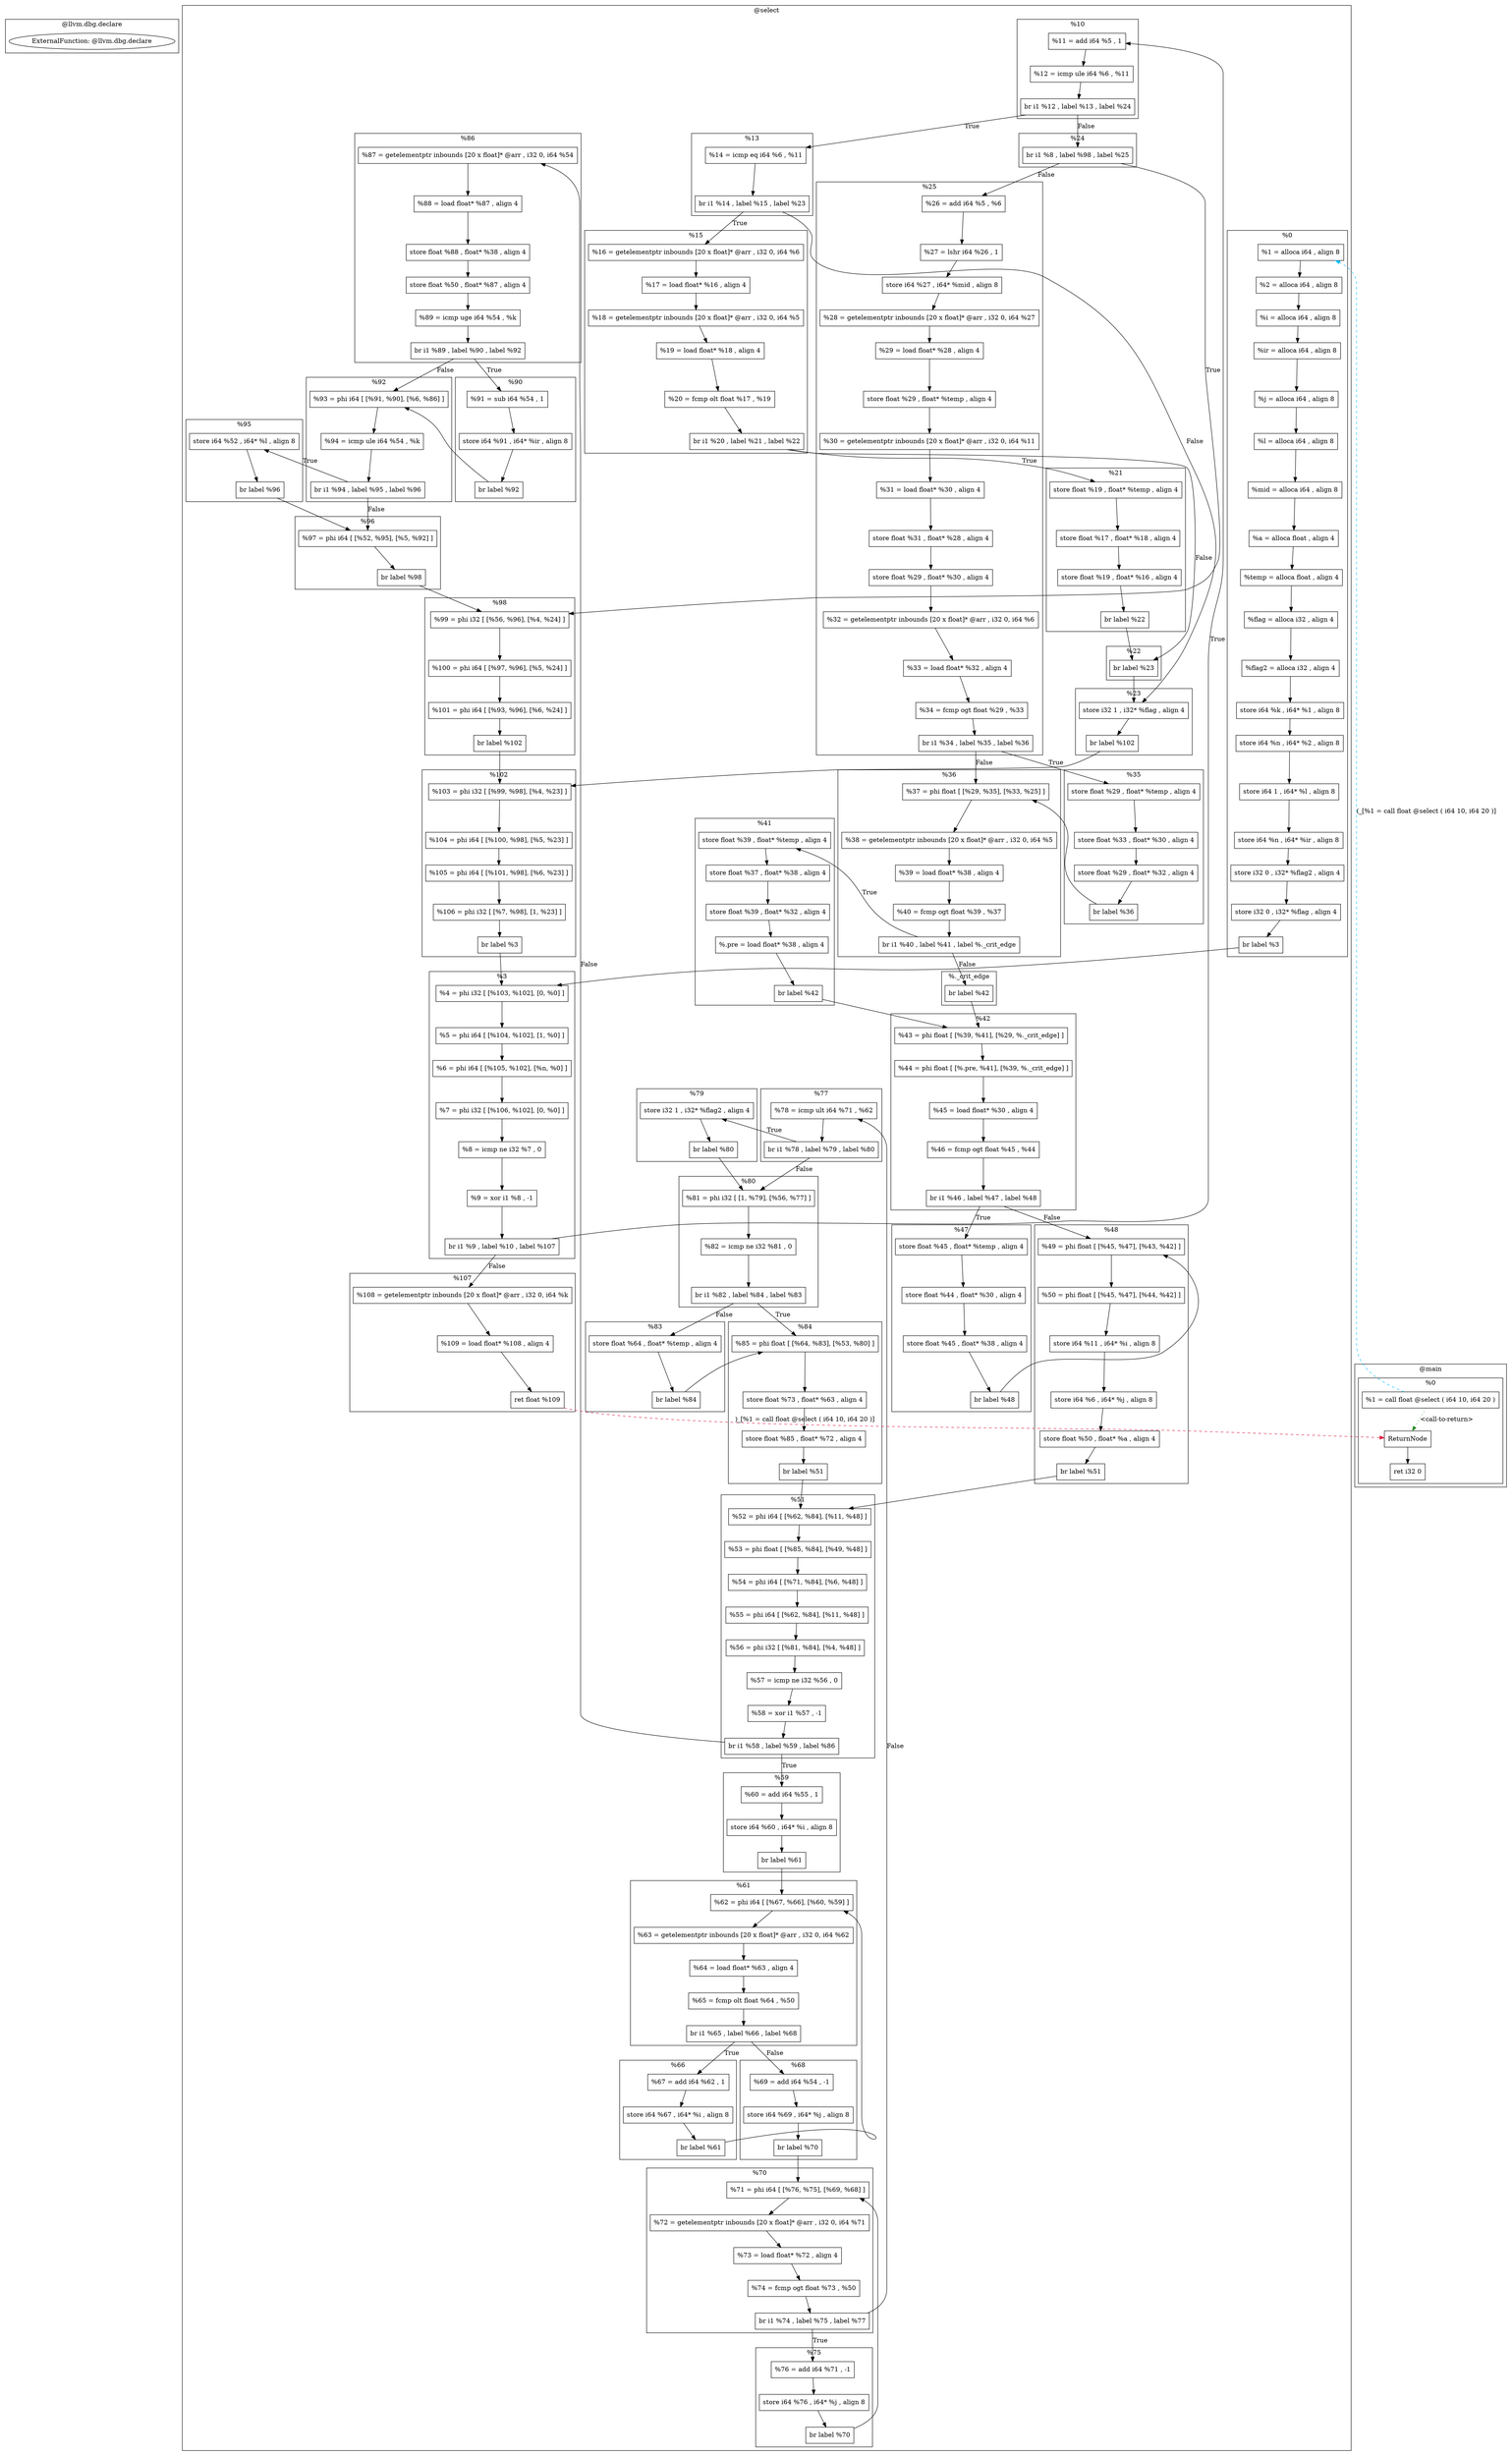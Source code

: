 digraph {
    subgraph cluster_233 {
        graph [label="@llvm.dbg.declare"];
        233 [label="ExternalFunction: @llvm.dbg.declare"];
    }
    subgraph cluster_23 {
        graph [label="@select"];
        subgraph cluster_26 {
            graph [label="%0"];
            28 [label="%1 = alloca i64 , align 8"
               ,shape=box];
            29 [label="%2 = alloca i64 , align 8"
               ,shape=box];
            30 [label="%i = alloca i64 , align 8"
               ,shape=box];
            31 [label="%ir = alloca i64 , align 8"
               ,shape=box];
            32 [label="%j = alloca i64 , align 8"
               ,shape=box];
            33 [label="%l = alloca i64 , align 8"
               ,shape=box];
            34 [label="%mid = alloca i64 , align 8"
               ,shape=box];
            35 [label="%a = alloca float , align 4"
               ,shape=box];
            36 [label="%temp = alloca float , align 4"
               ,shape=box];
            37 [label="%flag = alloca i32 , align 4"
               ,shape=box];
            38 [label="%flag2 = alloca i32 , align 4"
               ,shape=box];
            39 [label="store i64 %k , i64* %1 , align 8"
               ,shape=box];
            40 [label="store i64 %n , i64* %2 , align 8"
               ,shape=box];
            42 [label="store i64 1 , i64* %l , align 8"
               ,shape=box];
            43 [label="store i64 %n , i64* %ir , align 8"
               ,shape=box];
            45 [label="store i32 0 , i32* %flag2 , align 4"
               ,shape=box];
            46 [label="store i32 0 , i32* %flag , align 4"
               ,shape=box];
            47 [label="br label %3"
               ,shape=box];
        }
        subgraph cluster_48 {
            graph [label="%3"];
            49 [label="%4 = phi i32 [ [%103, %102], [0, %0] ]"
               ,shape=box];
            50 [label="%5 = phi i64 [ [%104, %102], [1, %0] ]"
               ,shape=box];
            51 [label="%6 = phi i64 [ [%105, %102], [%n, %0] ]"
               ,shape=box];
            52 [label="%7 = phi i32 [ [%106, %102], [0, %0] ]"
               ,shape=box];
            53 [label="%8 = icmp ne i32 %7 , 0"
               ,shape=box];
            55 [label="%9 = xor i1 %8 , -1"
               ,shape=box];
            56 [label="br i1 %9 , label %10 , label %107"
               ,shape=box];
        }
        subgraph cluster_57 {
            graph [label="%10"];
            58 [label="%11 = add i64 %5 , 1"
               ,shape=box];
            59 [label="%12 = icmp ule i64 %6 , %11"
               ,shape=box];
            60 [label="br i1 %12 , label %13 , label %24"
               ,shape=box];
        }
        subgraph cluster_61 {
            graph [label="%13"];
            62 [label="%14 = icmp eq i64 %6 , %11"
               ,shape=box];
            63 [label="br i1 %14 , label %15 , label %23"
               ,shape=box];
        }
        subgraph cluster_64 {
            graph [label="%15"];
            65 [label="%16 = getelementptr inbounds [20 x float]* @arr , i32 0, i64 %6"
               ,shape=box];
            66 [label="%17 = load float* %16 , align 4"
               ,shape=box];
            67 [label="%18 = getelementptr inbounds [20 x float]* @arr , i32 0, i64 %5"
               ,shape=box];
            68 [label="%19 = load float* %18 , align 4"
               ,shape=box];
            69 [label="%20 = fcmp olt float %17 , %19"
               ,shape=box];
            70 [label="br i1 %20 , label %21 , label %22"
               ,shape=box];
        }
        subgraph cluster_71 {
            graph [label="%21"];
            72 [label="store float %19 , float* %temp , align 4"
               ,shape=box];
            73 [label="store float %17 , float* %18 , align 4"
               ,shape=box];
            74 [label="store float %19 , float* %16 , align 4"
               ,shape=box];
            75 [label="br label %22"
               ,shape=box];
        }
        subgraph cluster_76 {
            graph [label="%22"];
            77 [label="br label %23"
               ,shape=box];
        }
        subgraph cluster_78 {
            graph [label="%23"];
            79 [label="store i32 1 , i32* %flag , align 4"
               ,shape=box];
            80 [label="br label %102"
               ,shape=box];
        }
        subgraph cluster_81 {
            graph [label="%24"];
            82 [label="br i1 %8 , label %98 , label %25"
               ,shape=box];
        }
        subgraph cluster_83 {
            graph [label="%25"];
            84 [label="%26 = add i64 %5 , %6"
               ,shape=box];
            85 [label="%27 = lshr i64 %26 , 1"
               ,shape=box];
            86 [label="store i64 %27 , i64* %mid , align 8"
               ,shape=box];
            87 [label="%28 = getelementptr inbounds [20 x float]* @arr , i32 0, i64 %27"
               ,shape=box];
            88 [label="%29 = load float* %28 , align 4"
               ,shape=box];
            89 [label="store float %29 , float* %temp , align 4"
               ,shape=box];
            90 [label="%30 = getelementptr inbounds [20 x float]* @arr , i32 0, i64 %11"
               ,shape=box];
            91 [label="%31 = load float* %30 , align 4"
               ,shape=box];
            92 [label="store float %31 , float* %28 , align 4"
               ,shape=box];
            93 [label="store float %29 , float* %30 , align 4"
               ,shape=box];
            94 [label="%32 = getelementptr inbounds [20 x float]* @arr , i32 0, i64 %6"
               ,shape=box];
            95 [label="%33 = load float* %32 , align 4"
               ,shape=box];
            96 [label="%34 = fcmp ogt float %29 , %33"
               ,shape=box];
            97 [label="br i1 %34 , label %35 , label %36"
               ,shape=box];
        }
        subgraph cluster_98 {
            graph [label="%35"];
            99 [label="store float %29 , float* %temp , align 4"
               ,shape=box];
            100 [label="store float %33 , float* %30 , align 4"
                ,shape=box];
            101 [label="store float %29 , float* %32 , align 4"
                ,shape=box];
            102 [label="br label %36"
                ,shape=box];
        }
        subgraph cluster_103 {
            graph [label="%36"];
            104 [label="%37 = phi float [ [%29, %35], [%33, %25] ]"
                ,shape=box];
            105 [label="%38 = getelementptr inbounds [20 x float]* @arr , i32 0, i64 %5"
                ,shape=box];
            106 [label="%39 = load float* %38 , align 4"
                ,shape=box];
            107 [label="%40 = fcmp ogt float %39 , %37"
                ,shape=box];
            108 [label="br i1 %40 , label %41 , label %._crit_edge"
                ,shape=box];
        }
        subgraph cluster_109 {
            graph [label="%._crit_edge"];
            110 [label="br label %42"
                ,shape=box];
        }
        subgraph cluster_111 {
            graph [label="%41"];
            112 [label="store float %39 , float* %temp , align 4"
                ,shape=box];
            113 [label="store float %37 , float* %38 , align 4"
                ,shape=box];
            114 [label="store float %39 , float* %32 , align 4"
                ,shape=box];
            115 [label="%.pre = load float* %38 , align 4"
                ,shape=box];
            116 [label="br label %42"
                ,shape=box];
        }
        subgraph cluster_117 {
            graph [label="%42"];
            118 [label="%43 = phi float [ [%39, %41], [%29, %._crit_edge] ]"
                ,shape=box];
            119 [label="%44 = phi float [ [%.pre, %41], [%39, %._crit_edge] ]"
                ,shape=box];
            120 [label="%45 = load float* %30 , align 4"
                ,shape=box];
            121 [label="%46 = fcmp ogt float %45 , %44"
                ,shape=box];
            122 [label="br i1 %46 , label %47 , label %48"
                ,shape=box];
        }
        subgraph cluster_123 {
            graph [label="%47"];
            124 [label="store float %45 , float* %temp , align 4"
                ,shape=box];
            125 [label="store float %44 , float* %30 , align 4"
                ,shape=box];
            126 [label="store float %45 , float* %38 , align 4"
                ,shape=box];
            127 [label="br label %48"
                ,shape=box];
        }
        subgraph cluster_128 {
            graph [label="%48"];
            129 [label="%49 = phi float [ [%45, %47], [%43, %42] ]"
                ,shape=box];
            130 [label="%50 = phi float [ [%45, %47], [%44, %42] ]"
                ,shape=box];
            131 [label="store i64 %11 , i64* %i , align 8"
                ,shape=box];
            132 [label="store i64 %6 , i64* %j , align 8"
                ,shape=box];
            133 [label="store float %50 , float* %a , align 4"
                ,shape=box];
            134 [label="br label %51"
                ,shape=box];
        }
        subgraph cluster_135 {
            graph [label="%51"];
            136 [label="%52 = phi i64 [ [%62, %84], [%11, %48] ]"
                ,shape=box];
            137 [label="%53 = phi float [ [%85, %84], [%49, %48] ]"
                ,shape=box];
            138 [label="%54 = phi i64 [ [%71, %84], [%6, %48] ]"
                ,shape=box];
            139 [label="%55 = phi i64 [ [%62, %84], [%11, %48] ]"
                ,shape=box];
            140 [label="%56 = phi i32 [ [%81, %84], [%4, %48] ]"
                ,shape=box];
            141 [label="%57 = icmp ne i32 %56 , 0"
                ,shape=box];
            142 [label="%58 = xor i1 %57 , -1"
                ,shape=box];
            143 [label="br i1 %58 , label %59 , label %86"
                ,shape=box];
        }
        subgraph cluster_144 {
            graph [label="%59"];
            145 [label="%60 = add i64 %55 , 1"
                ,shape=box];
            146 [label="store i64 %60 , i64* %i , align 8"
                ,shape=box];
            147 [label="br label %61"
                ,shape=box];
        }
        subgraph cluster_148 {
            graph [label="%61"];
            149 [label="%62 = phi i64 [ [%67, %66], [%60, %59] ]"
                ,shape=box];
            150 [label="%63 = getelementptr inbounds [20 x float]* @arr , i32 0, i64 %62"
                ,shape=box];
            151 [label="%64 = load float* %63 , align 4"
                ,shape=box];
            152 [label="%65 = fcmp olt float %64 , %50"
                ,shape=box];
            153 [label="br i1 %65 , label %66 , label %68"
                ,shape=box];
        }
        subgraph cluster_154 {
            graph [label="%66"];
            155 [label="%67 = add i64 %62 , 1"
                ,shape=box];
            156 [label="store i64 %67 , i64* %i , align 8"
                ,shape=box];
            157 [label="br label %61"
                ,shape=box];
        }
        subgraph cluster_158 {
            graph [label="%68"];
            160 [label="%69 = add i64 %54 , -1"
                ,shape=box];
            161 [label="store i64 %69 , i64* %j , align 8"
                ,shape=box];
            162 [label="br label %70"
                ,shape=box];
        }
        subgraph cluster_163 {
            graph [label="%70"];
            164 [label="%71 = phi i64 [ [%76, %75], [%69, %68] ]"
                ,shape=box];
            165 [label="%72 = getelementptr inbounds [20 x float]* @arr , i32 0, i64 %71"
                ,shape=box];
            166 [label="%73 = load float* %72 , align 4"
                ,shape=box];
            167 [label="%74 = fcmp ogt float %73 , %50"
                ,shape=box];
            168 [label="br i1 %74 , label %75 , label %77"
                ,shape=box];
        }
        subgraph cluster_169 {
            graph [label="%75"];
            170 [label="%76 = add i64 %71 , -1"
                ,shape=box];
            171 [label="store i64 %76 , i64* %j , align 8"
                ,shape=box];
            172 [label="br label %70"
                ,shape=box];
        }
        subgraph cluster_173 {
            graph [label="%77"];
            174 [label="%78 = icmp ult i64 %71 , %62"
                ,shape=box];
            175 [label="br i1 %78 , label %79 , label %80"
                ,shape=box];
        }
        subgraph cluster_176 {
            graph [label="%79"];
            177 [label="store i32 1 , i32* %flag2 , align 4"
                ,shape=box];
            178 [label="br label %80"
                ,shape=box];
        }
        subgraph cluster_179 {
            graph [label="%80"];
            180 [label="%81 = phi i32 [ [1, %79], [%56, %77] ]"
                ,shape=box];
            181 [label="%82 = icmp ne i32 %81 , 0"
                ,shape=box];
            182 [label="br i1 %82 , label %84 , label %83"
                ,shape=box];
        }
        subgraph cluster_183 {
            graph [label="%83"];
            184 [label="store float %64 , float* %temp , align 4"
                ,shape=box];
            185 [label="br label %84"
                ,shape=box];
        }
        subgraph cluster_186 {
            graph [label="%84"];
            187 [label="%85 = phi float [ [%64, %83], [%53, %80] ]"
                ,shape=box];
            188 [label="store float %73 , float* %63 , align 4"
                ,shape=box];
            189 [label="store float %85 , float* %72 , align 4"
                ,shape=box];
            190 [label="br label %51"
                ,shape=box];
        }
        subgraph cluster_191 {
            graph [label="%86"];
            192 [label="%87 = getelementptr inbounds [20 x float]* @arr , i32 0, i64 %54"
                ,shape=box];
            193 [label="%88 = load float* %87 , align 4"
                ,shape=box];
            194 [label="store float %88 , float* %38 , align 4"
                ,shape=box];
            195 [label="store float %50 , float* %87 , align 4"
                ,shape=box];
            196 [label="%89 = icmp uge i64 %54 , %k"
                ,shape=box];
            197 [label="br i1 %89 , label %90 , label %92"
                ,shape=box];
        }
        subgraph cluster_198 {
            graph [label="%90"];
            199 [label="%91 = sub i64 %54 , 1"
                ,shape=box];
            200 [label="store i64 %91 , i64* %ir , align 8"
                ,shape=box];
            201 [label="br label %92"
                ,shape=box];
        }
        subgraph cluster_202 {
            graph [label="%92"];
            203 [label="%93 = phi i64 [ [%91, %90], [%6, %86] ]"
                ,shape=box];
            204 [label="%94 = icmp ule i64 %54 , %k"
                ,shape=box];
            205 [label="br i1 %94 , label %95 , label %96"
                ,shape=box];
        }
        subgraph cluster_206 {
            graph [label="%95"];
            207 [label="store i64 %52 , i64* %l , align 8"
                ,shape=box];
            208 [label="br label %96"
                ,shape=box];
        }
        subgraph cluster_209 {
            graph [label="%96"];
            210 [label="%97 = phi i64 [ [%52, %95], [%5, %92] ]"
                ,shape=box];
            211 [label="br label %98"
                ,shape=box];
        }
        subgraph cluster_212 {
            graph [label="%98"];
            213 [label="%99 = phi i32 [ [%56, %96], [%4, %24] ]"
                ,shape=box];
            214 [label="%100 = phi i64 [ [%97, %96], [%5, %24] ]"
                ,shape=box];
            215 [label="%101 = phi i64 [ [%93, %96], [%6, %24] ]"
                ,shape=box];
            216 [label="br label %102"
                ,shape=box];
        }
        subgraph cluster_217 {
            graph [label="%102"];
            218 [label="%103 = phi i32 [ [%99, %98], [%4, %23] ]"
                ,shape=box];
            219 [label="%104 = phi i64 [ [%100, %98], [%5, %23] ]"
                ,shape=box];
            220 [label="%105 = phi i64 [ [%101, %98], [%6, %23] ]"
                ,shape=box];
            221 [label="%106 = phi i32 [ [%7, %98], [1, %23] ]"
                ,shape=box];
            222 [label="br label %3"
                ,shape=box];
        }
        subgraph cluster_223 {
            graph [label="%107"];
            224 [label="%108 = getelementptr inbounds [20 x float]* @arr , i32 0, i64 %k"
                ,shape=box];
            225 [label="%109 = load float* %108 , align 4"
                ,shape=box];
            226 [label="ret float %109"
                ,shape=box];
        }
    }
    subgraph cluster_227 {
        graph [label="@main"];
        subgraph cluster_228 {
            graph [label="%0"];
            -229 [label=ReturnNode
                 ,shape=box];
            229 [label="%1 = call float @select ( i64 10, i64 20 )"
                ,shape=box];
            232 [label="ret i32 0"
                ,shape=box];
        }
    }
    -229 -> 232 [label=""];
    28 -> 29 [label=""];
    29 -> 30 [label=""];
    30 -> 31 [label=""];
    31 -> 32 [label=""];
    32 -> 33 [label=""];
    33 -> 34 [label=""];
    34 -> 35 [label=""];
    35 -> 36 [label=""];
    36 -> 37 [label=""];
    37 -> 38 [label=""];
    38 -> 39 [label=""];
    39 -> 40 [label=""];
    40 -> 42 [label=""];
    42 -> 43 [label=""];
    43 -> 45 [label=""];
    45 -> 46 [label=""];
    46 -> 47 [label=""];
    47 -> 49 [label=""];
    49 -> 50 [label=""];
    50 -> 51 [label=""];
    51 -> 52 [label=""];
    52 -> 53 [label=""];
    53 -> 55 [label=""];
    55 -> 56 [label=""];
    56 -> 58 [label=True];
    56 -> 224 [label=False];
    58 -> 59 [label=""];
    59 -> 60 [label=""];
    60 -> 62 [label=True];
    60 -> 82 [label=False];
    62 -> 63 [label=""];
    63 -> 65 [label=True];
    63 -> 79 [label=False];
    65 -> 66 [label=""];
    66 -> 67 [label=""];
    67 -> 68 [label=""];
    68 -> 69 [label=""];
    69 -> 70 [label=""];
    70 -> 72 [label=True];
    70 -> 77 [label=False];
    72 -> 73 [label=""];
    73 -> 74 [label=""];
    74 -> 75 [label=""];
    75 -> 77 [label=""];
    77 -> 79 [label=""];
    79 -> 80 [label=""];
    80 -> 218 [label=""];
    82 -> 84 [label=False];
    82 -> 213 [label=True];
    84 -> 85 [label=""];
    85 -> 86 [label=""];
    86 -> 87 [label=""];
    87 -> 88 [label=""];
    88 -> 89 [label=""];
    89 -> 90 [label=""];
    90 -> 91 [label=""];
    91 -> 92 [label=""];
    92 -> 93 [label=""];
    93 -> 94 [label=""];
    94 -> 95 [label=""];
    95 -> 96 [label=""];
    96 -> 97 [label=""];
    97 -> 99 [label=True];
    97 -> 104 [label=False];
    99 -> 100 [label=""];
    100 -> 101 [label=""];
    101 -> 102 [label=""];
    102 -> 104 [label=""];
    104 -> 105 [label=""];
    105 -> 106 [label=""];
    106 -> 107 [label=""];
    107 -> 108 [label=""];
    108 -> 110 [label=False];
    108 -> 112 [label=True];
    110 -> 118 [label=""];
    112 -> 113 [label=""];
    113 -> 114 [label=""];
    114 -> 115 [label=""];
    115 -> 116 [label=""];
    116 -> 118 [label=""];
    118 -> 119 [label=""];
    119 -> 120 [label=""];
    120 -> 121 [label=""];
    121 -> 122 [label=""];
    122 -> 124 [label=True];
    122 -> 129 [label=False];
    124 -> 125 [label=""];
    125 -> 126 [label=""];
    126 -> 127 [label=""];
    127 -> 129 [label=""];
    129 -> 130 [label=""];
    130 -> 131 [label=""];
    131 -> 132 [label=""];
    132 -> 133 [label=""];
    133 -> 134 [label=""];
    134 -> 136 [label=""];
    136 -> 137 [label=""];
    137 -> 138 [label=""];
    138 -> 139 [label=""];
    139 -> 140 [label=""];
    140 -> 141 [label=""];
    141 -> 142 [label=""];
    142 -> 143 [label=""];
    143 -> 145 [label=True];
    143 -> 192 [label=False];
    145 -> 146 [label=""];
    146 -> 147 [label=""];
    147 -> 149 [label=""];
    149 -> 150 [label=""];
    150 -> 151 [label=""];
    151 -> 152 [label=""];
    152 -> 153 [label=""];
    153 -> 155 [label=True];
    153 -> 160 [label=False];
    155 -> 156 [label=""];
    156 -> 157 [label=""];
    157 -> 149 [label=""];
    160 -> 161 [label=""];
    161 -> 162 [label=""];
    162 -> 164 [label=""];
    164 -> 165 [label=""];
    165 -> 166 [label=""];
    166 -> 167 [label=""];
    167 -> 168 [label=""];
    168 -> 170 [label=True];
    168 -> 174 [label=False];
    170 -> 171 [label=""];
    171 -> 172 [label=""];
    172 -> 164 [label=""];
    174 -> 175 [label=""];
    175 -> 177 [label=True];
    175 -> 180 [label=False];
    177 -> 178 [label=""];
    178 -> 180 [label=""];
    180 -> 181 [label=""];
    181 -> 182 [label=""];
    182 -> 184 [label=False];
    182 -> 187 [label=True];
    184 -> 185 [label=""];
    185 -> 187 [label=""];
    187 -> 188 [label=""];
    188 -> 189 [label=""];
    189 -> 190 [label=""];
    190 -> 136 [label=""];
    192 -> 193 [label=""];
    193 -> 194 [label=""];
    194 -> 195 [label=""];
    195 -> 196 [label=""];
    196 -> 197 [label=""];
    197 -> 199 [label=True];
    197 -> 203 [label=False];
    199 -> 200 [label=""];
    200 -> 201 [label=""];
    201 -> 203 [label=""];
    203 -> 204 [label=""];
    204 -> 205 [label=""];
    205 -> 207 [label=True];
    205 -> 210 [label=False];
    207 -> 208 [label=""];
    208 -> 210 [label=""];
    210 -> 211 [label=""];
    211 -> 213 [label=""];
    213 -> 214 [label=""];
    214 -> 215 [label=""];
    215 -> 216 [label=""];
    216 -> 218 [label=""];
    218 -> 219 [label=""];
    219 -> 220 [label=""];
    220 -> 221 [label=""];
    221 -> 222 [label=""];
    222 -> 49 [label=""];
    224 -> 225 [label=""];
    225 -> 226 [label=""];
    226 -> -229 [label=")_[%1 = call float @select ( i64 10, i64 20 )]"
                ,style=dashed
                ,color=crimson];
    229 -> -229 [label="<call-to-return>"
                ,style=dotted
                ,color=forestgreen];
    229 -> 28 [label="(_[%1 = call float @select ( i64 10, i64 20 )]"
              ,style=dashed
              ,color=deepskyblue];
}